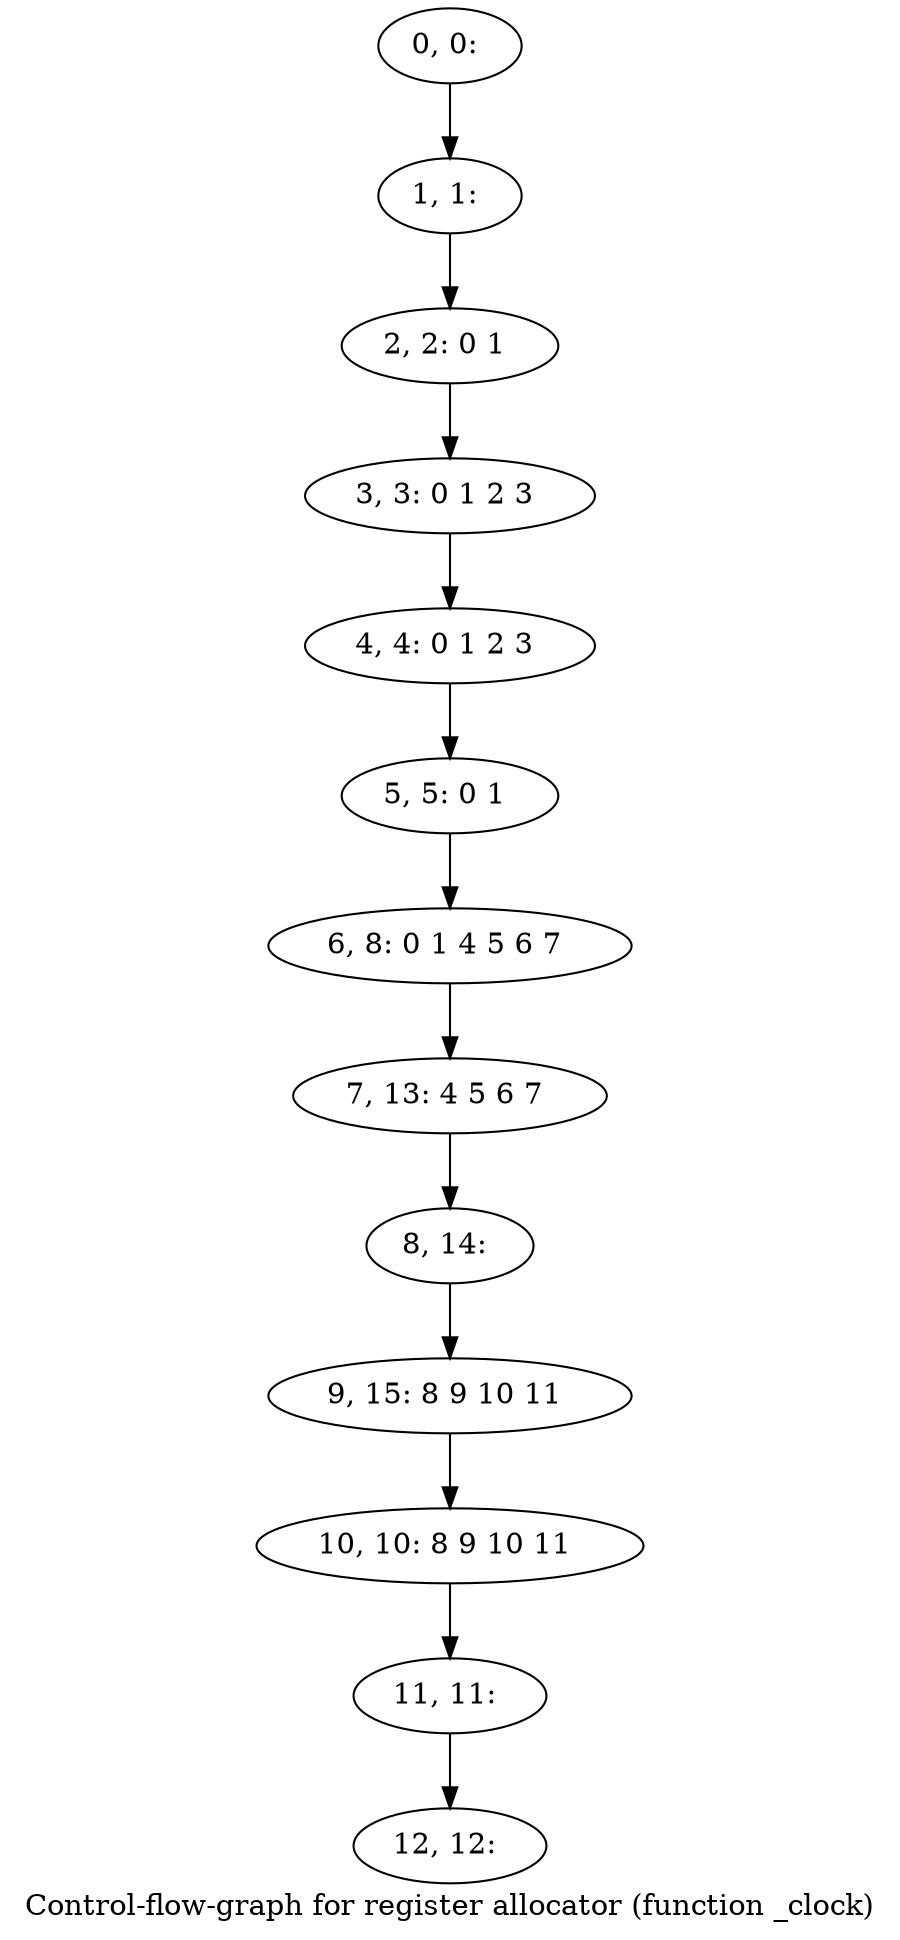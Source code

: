 digraph G {
graph [label="Control-flow-graph for register allocator (function _clock)"]
0[label="0, 0: "];
1[label="1, 1: "];
2[label="2, 2: 0 1 "];
3[label="3, 3: 0 1 2 3 "];
4[label="4, 4: 0 1 2 3 "];
5[label="5, 5: 0 1 "];
6[label="6, 8: 0 1 4 5 6 7 "];
7[label="7, 13: 4 5 6 7 "];
8[label="8, 14: "];
9[label="9, 15: 8 9 10 11 "];
10[label="10, 10: 8 9 10 11 "];
11[label="11, 11: "];
12[label="12, 12: "];
0->1 ;
1->2 ;
2->3 ;
3->4 ;
4->5 ;
5->6 ;
6->7 ;
7->8 ;
8->9 ;
9->10 ;
10->11 ;
11->12 ;
}
